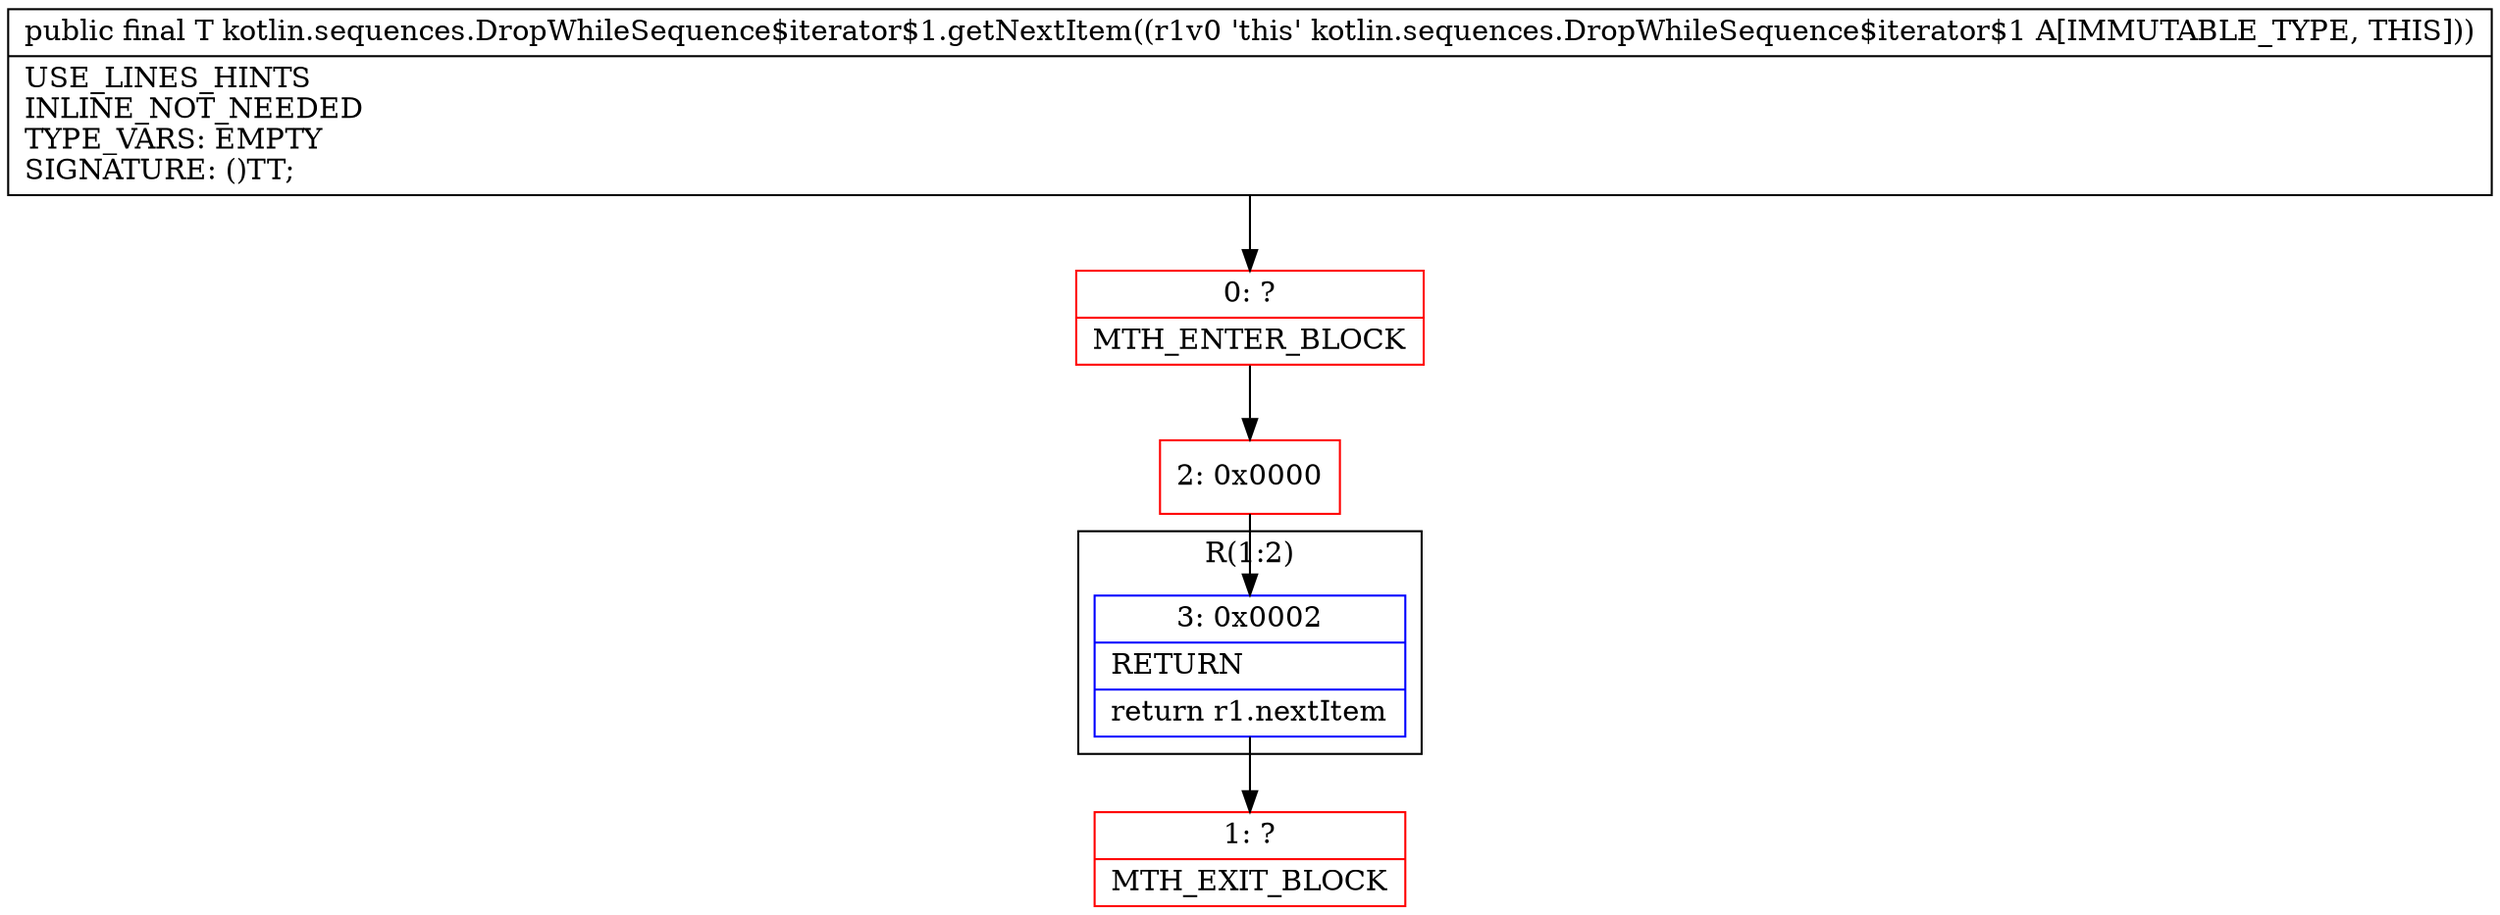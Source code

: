 digraph "CFG forkotlin.sequences.DropWhileSequence$iterator$1.getNextItem()Ljava\/lang\/Object;" {
subgraph cluster_Region_1209845207 {
label = "R(1:2)";
node [shape=record,color=blue];
Node_3 [shape=record,label="{3\:\ 0x0002|RETURN\l|return r1.nextItem\l}"];
}
Node_0 [shape=record,color=red,label="{0\:\ ?|MTH_ENTER_BLOCK\l}"];
Node_2 [shape=record,color=red,label="{2\:\ 0x0000}"];
Node_1 [shape=record,color=red,label="{1\:\ ?|MTH_EXIT_BLOCK\l}"];
MethodNode[shape=record,label="{public final T kotlin.sequences.DropWhileSequence$iterator$1.getNextItem((r1v0 'this' kotlin.sequences.DropWhileSequence$iterator$1 A[IMMUTABLE_TYPE, THIS]))  | USE_LINES_HINTS\lINLINE_NOT_NEEDED\lTYPE_VARS: EMPTY\lSIGNATURE: ()TT;\l}"];
MethodNode -> Node_0;Node_3 -> Node_1;
Node_0 -> Node_2;
Node_2 -> Node_3;
}

